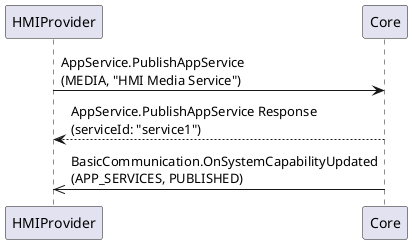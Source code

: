 @startuml PublishAppService
participant HMIProvider
participant Core

HMIProvider -> Core: AppService.PublishAppService\n(MEDIA, "HMI Media Service")
Core --> HMIProvider: AppService.PublishAppService Response\n(serviceId: "service1")
Core ->> HMIProvider : BasicCommunication.OnSystemCapabilityUpdated\n(APP_SERVICES, PUBLISHED)

@enduml